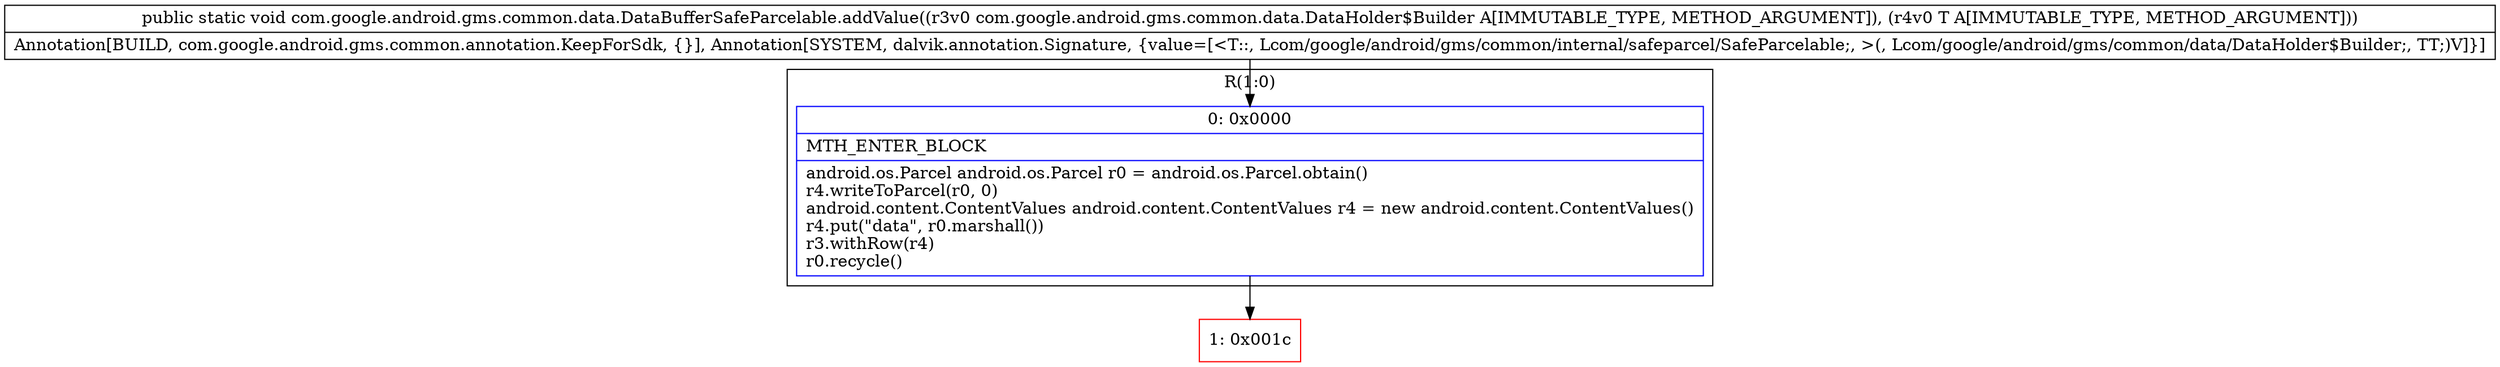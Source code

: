 digraph "CFG forcom.google.android.gms.common.data.DataBufferSafeParcelable.addValue(Lcom\/google\/android\/gms\/common\/data\/DataHolder$Builder;Lcom\/google\/android\/gms\/common\/internal\/safeparcel\/SafeParcelable;)V" {
subgraph cluster_Region_1645744022 {
label = "R(1:0)";
node [shape=record,color=blue];
Node_0 [shape=record,label="{0\:\ 0x0000|MTH_ENTER_BLOCK\l|android.os.Parcel android.os.Parcel r0 = android.os.Parcel.obtain()\lr4.writeToParcel(r0, 0)\landroid.content.ContentValues android.content.ContentValues r4 = new android.content.ContentValues()\lr4.put(\"data\", r0.marshall())\lr3.withRow(r4)\lr0.recycle()\l}"];
}
Node_1 [shape=record,color=red,label="{1\:\ 0x001c}"];
MethodNode[shape=record,label="{public static void com.google.android.gms.common.data.DataBufferSafeParcelable.addValue((r3v0 com.google.android.gms.common.data.DataHolder$Builder A[IMMUTABLE_TYPE, METHOD_ARGUMENT]), (r4v0 T A[IMMUTABLE_TYPE, METHOD_ARGUMENT]))  | Annotation[BUILD, com.google.android.gms.common.annotation.KeepForSdk, \{\}], Annotation[SYSTEM, dalvik.annotation.Signature, \{value=[\<T::, Lcom\/google\/android\/gms\/common\/internal\/safeparcel\/SafeParcelable;, \>(, Lcom\/google\/android\/gms\/common\/data\/DataHolder$Builder;, TT;)V]\}]\l}"];
MethodNode -> Node_0;
Node_0 -> Node_1;
}


